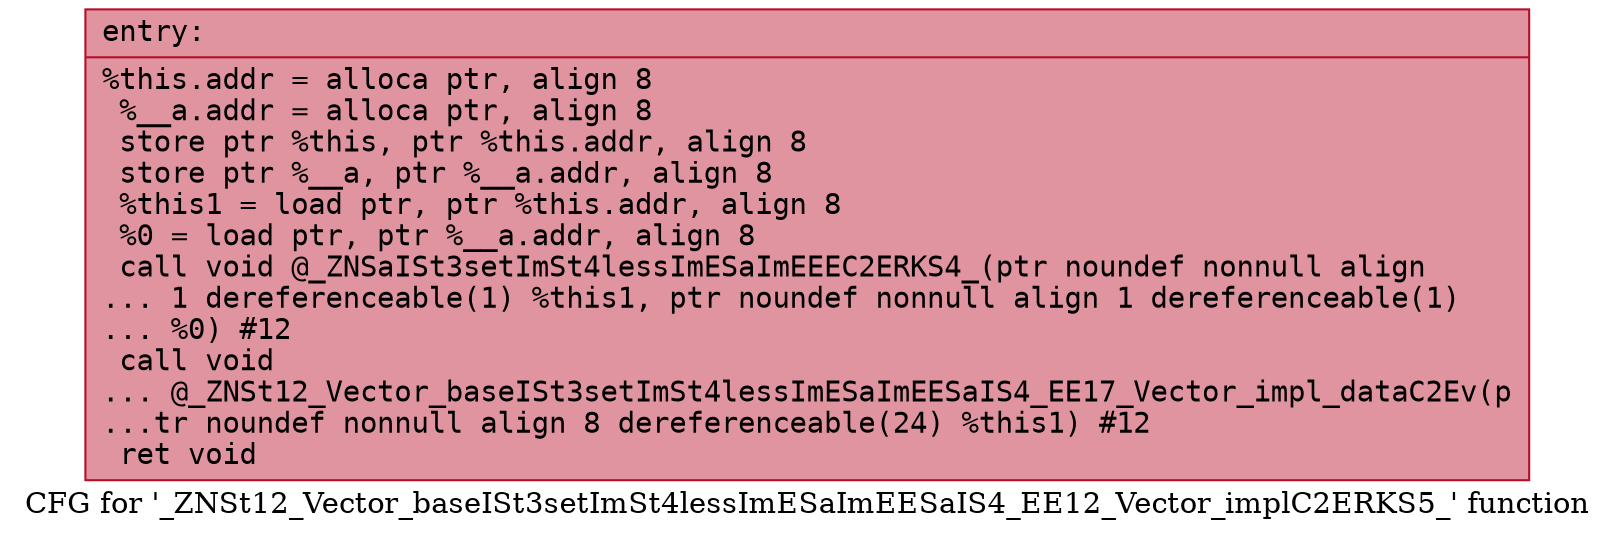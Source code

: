 digraph "CFG for '_ZNSt12_Vector_baseISt3setImSt4lessImESaImEESaIS4_EE12_Vector_implC2ERKS5_' function" {
	label="CFG for '_ZNSt12_Vector_baseISt3setImSt4lessImESaImEESaIS4_EE12_Vector_implC2ERKS5_' function";

	Node0x560dca0f6f00 [shape=record,color="#b70d28ff", style=filled, fillcolor="#b70d2870" fontname="Courier",label="{entry:\l|  %this.addr = alloca ptr, align 8\l  %__a.addr = alloca ptr, align 8\l  store ptr %this, ptr %this.addr, align 8\l  store ptr %__a, ptr %__a.addr, align 8\l  %this1 = load ptr, ptr %this.addr, align 8\l  %0 = load ptr, ptr %__a.addr, align 8\l  call void @_ZNSaISt3setImSt4lessImESaImEEEC2ERKS4_(ptr noundef nonnull align\l... 1 dereferenceable(1) %this1, ptr noundef nonnull align 1 dereferenceable(1)\l... %0) #12\l  call void\l... @_ZNSt12_Vector_baseISt3setImSt4lessImESaImEESaIS4_EE17_Vector_impl_dataC2Ev(p\l...tr noundef nonnull align 8 dereferenceable(24) %this1) #12\l  ret void\l}"];
}
